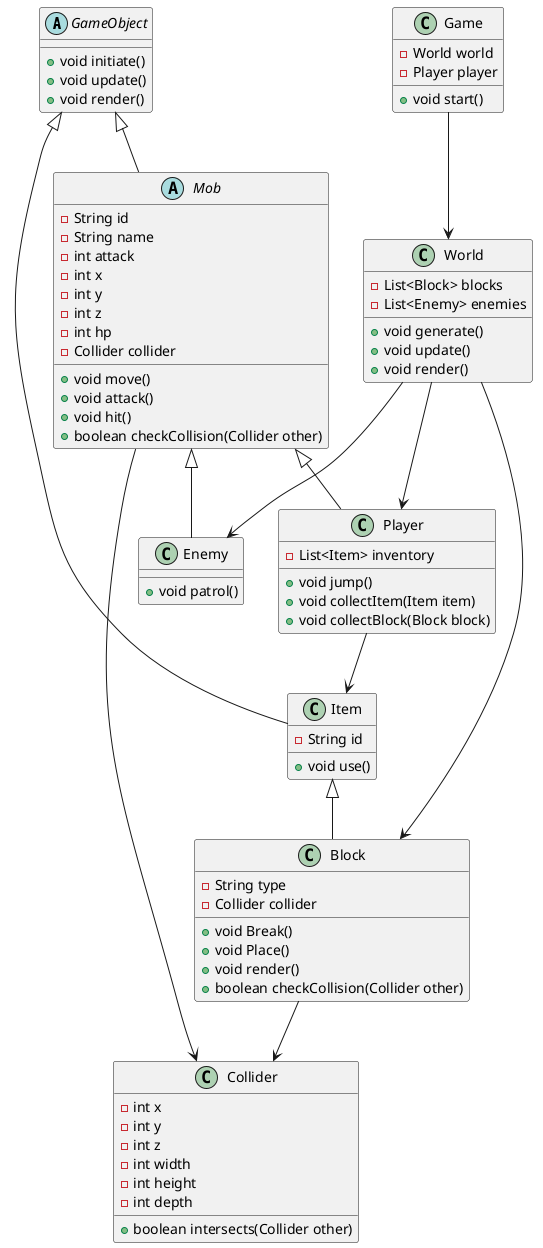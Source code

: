 @startuml minikuraft
abstract class GameObject {
    + void initiate()
    + void update()
    + void render()
}

class Game {
    - World world
    - Player player
    + void start()
}

class World {
    - List<Block> blocks
    - List<Enemy> enemies
    + void generate()
    + void update()
    + void render()
}

class Block extends Item {
    - String type
    - Collider collider
    + void Break()
    + void Place()
    + void render()
    + boolean checkCollision(Collider other)
}

class Item extends GameObject {
    - String id
    + void use()
}

class Collider {
    - int x
    - int y
    - int z
    - int width
    - int height
    - int depth
    + boolean intersects(Collider other)
}

abstract class Mob extends GameObject {
    - String id
    - String name
    - int attack
    - int x
    - int y
    - int z
    - int hp
    - Collider collider
    + void move()
    + void attack()
    + void hit()
    + boolean checkCollision(Collider other)
}

class Player extends Mob {
    - List<Item> inventory
    + void jump()
    + void collectItem(Item item)
    + void collectBlock(Block block)
}

class Enemy extends Mob {
    + void patrol()
}

Game --> World
World --> Block
World --> Enemy
World --> Player
Block --> Collider
Mob --> Collider
Player --> Item
@enduml